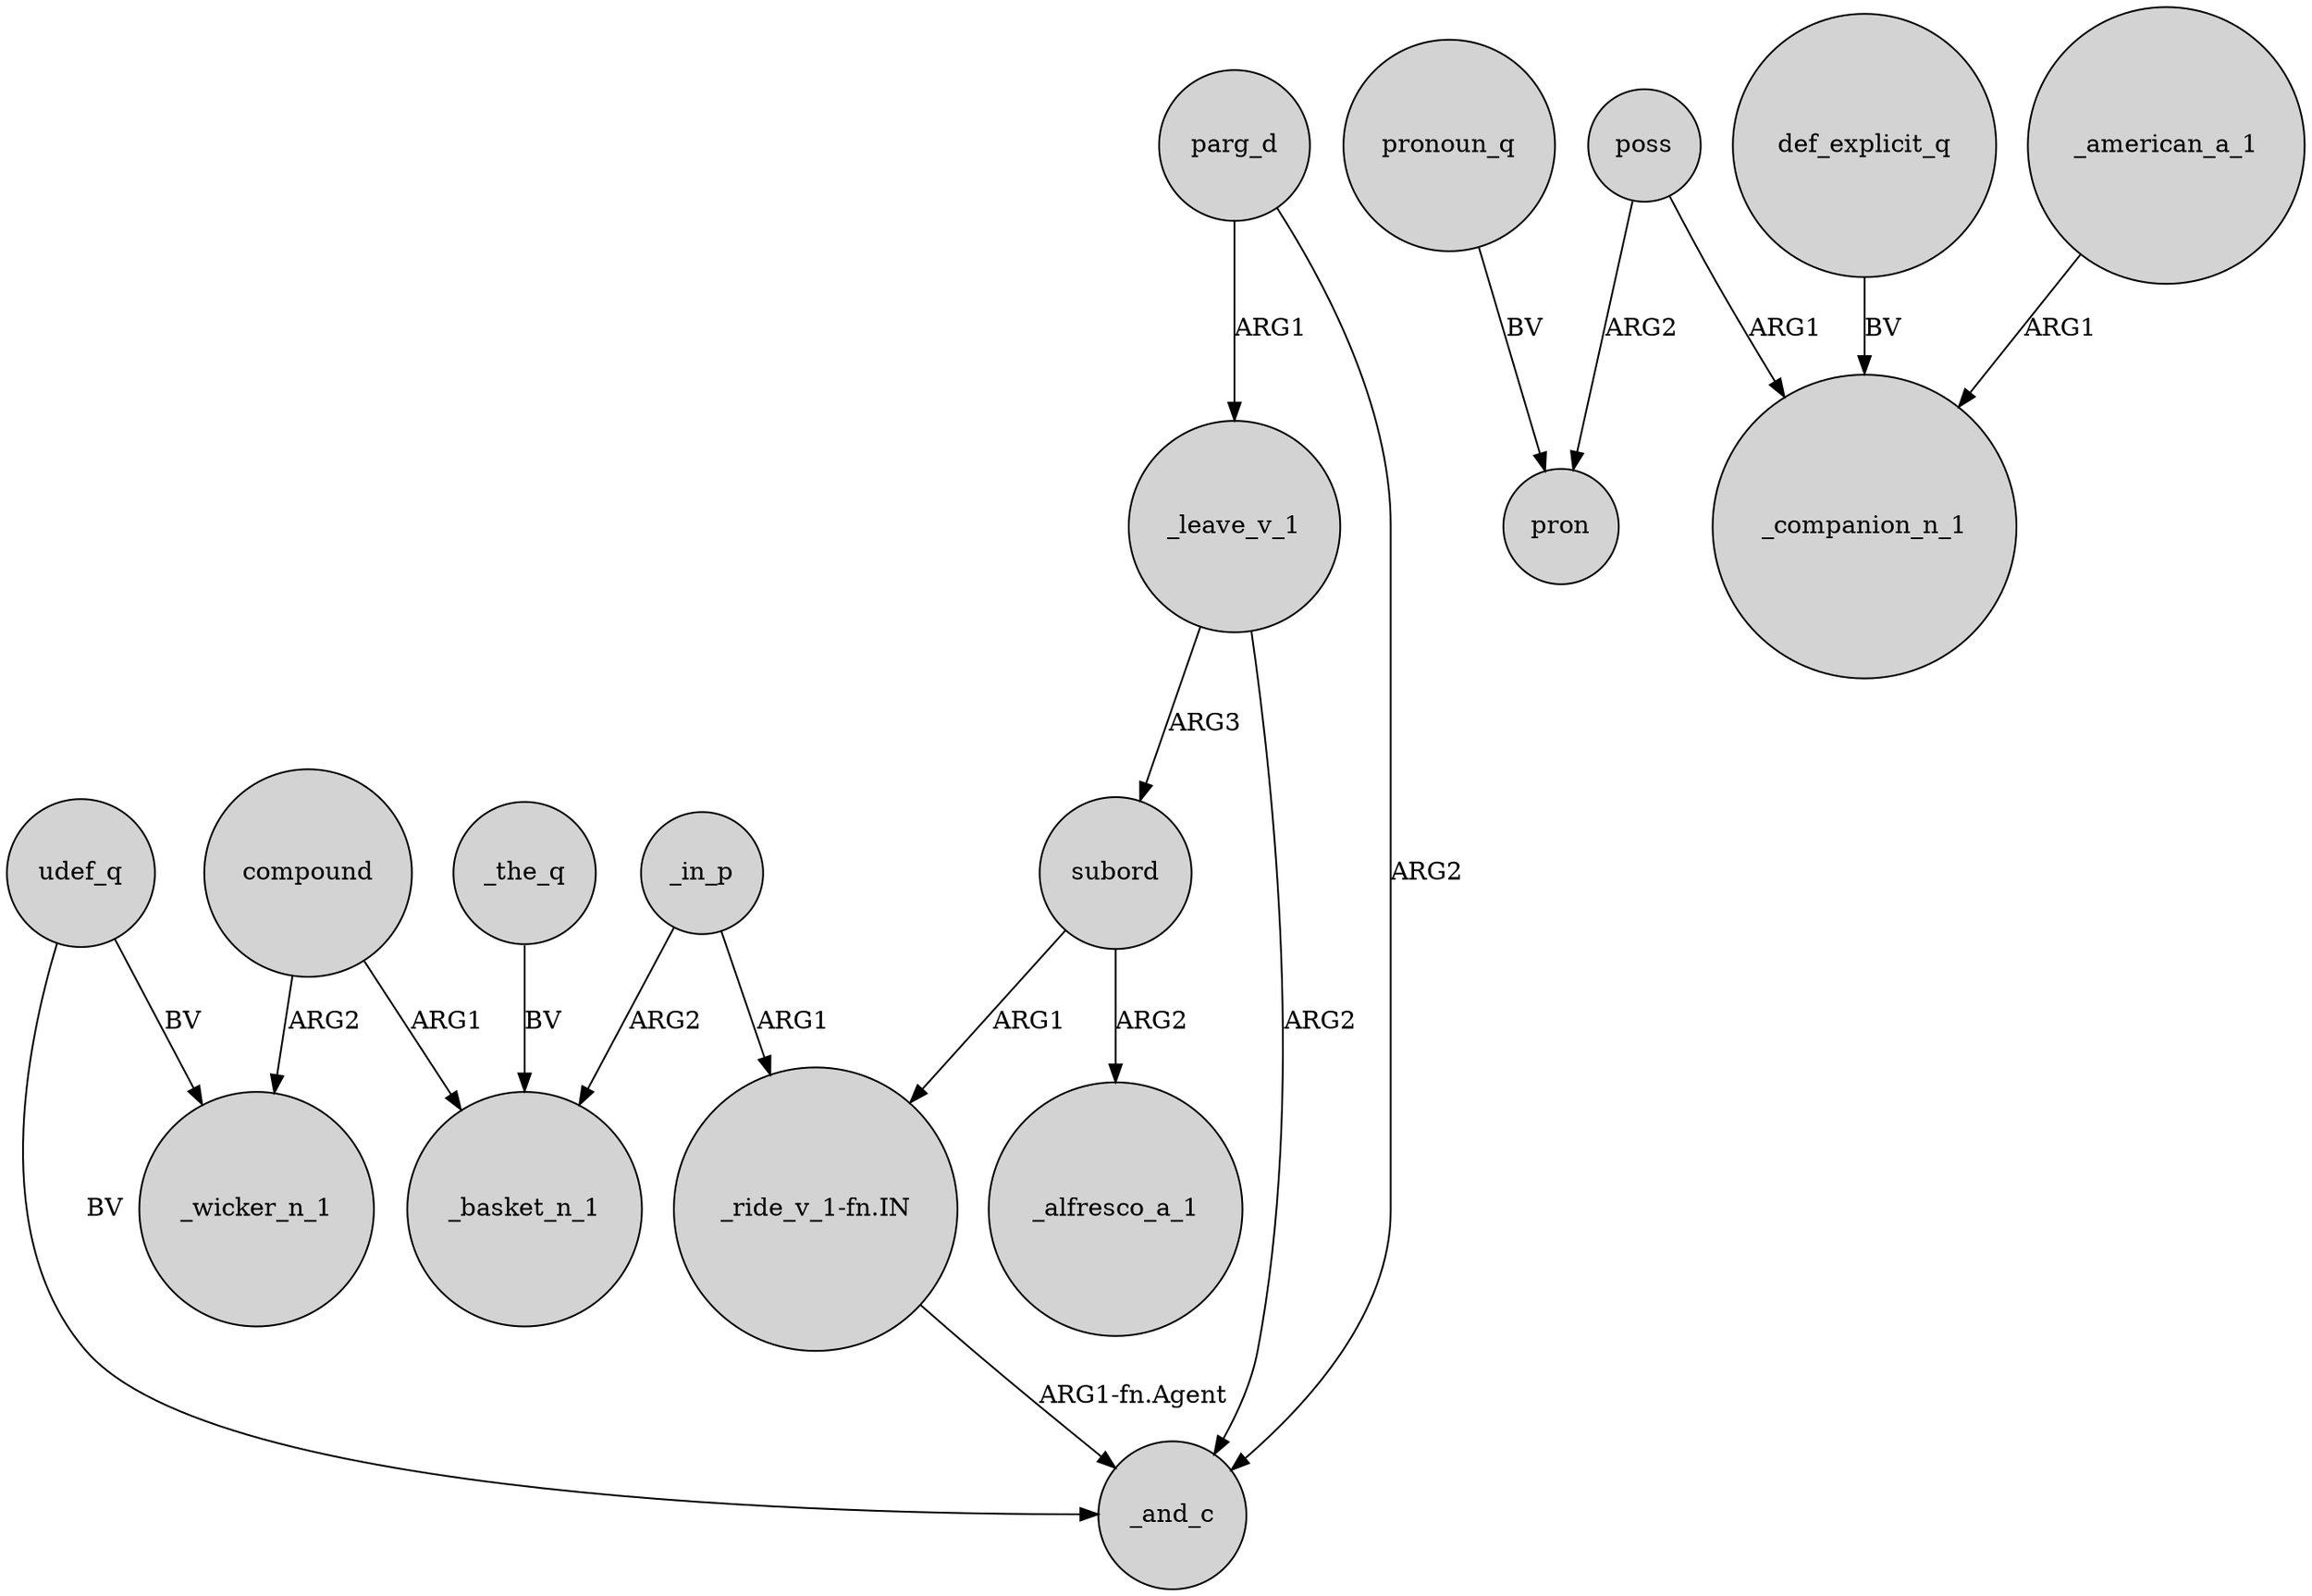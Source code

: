 digraph {
	node [shape=circle style=filled]
	udef_q -> _wicker_n_1 [label=BV]
	_leave_v_1 -> subord [label=ARG3]
	_the_q -> _basket_n_1 [label=BV]
	poss -> pron [label=ARG2]
	compound -> _basket_n_1 [label=ARG1]
	poss -> _companion_n_1 [label=ARG1]
	_leave_v_1 -> _and_c [label=ARG2]
	parg_d -> _leave_v_1 [label=ARG1]
	_in_p -> "_ride_v_1-fn.IN" [label=ARG1]
	parg_d -> _and_c [label=ARG2]
	subord -> "_ride_v_1-fn.IN" [label=ARG1]
	_american_a_1 -> _companion_n_1 [label=ARG1]
	pronoun_q -> pron [label=BV]
	def_explicit_q -> _companion_n_1 [label=BV]
	_in_p -> _basket_n_1 [label=ARG2]
	"_ride_v_1-fn.IN" -> _and_c [label="ARG1-fn.Agent"]
	compound -> _wicker_n_1 [label=ARG2]
	udef_q -> _and_c [label=BV]
	subord -> _alfresco_a_1 [label=ARG2]
}
